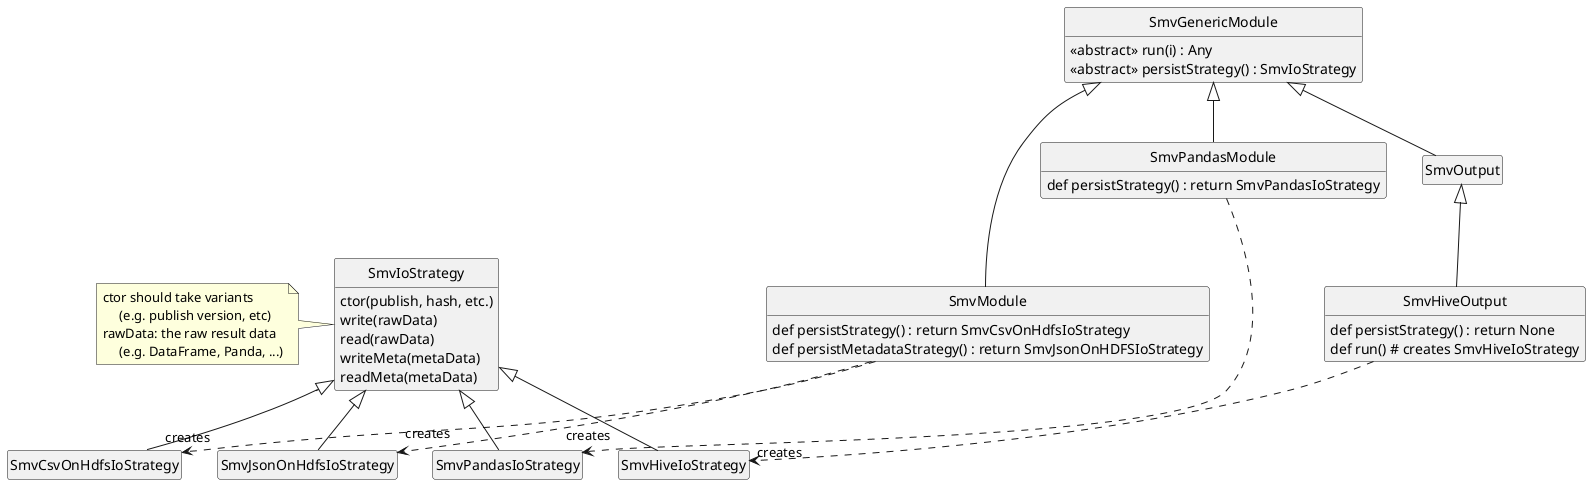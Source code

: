 @startuml

hide empty methods
hide empty fields
hide circle

together {
class SmvIoStrategy {
  ctor(publish, hash, etc.)
  write(rawData)
  read(rawData)
  writeMeta(metaData)
  readMeta(metaData)
}
note left: ctor should take variants\n     (e.g. publish version, etc)\nrawData: the raw result data\n     (e.g. DataFrame, Panda, ...)

class SmvCsvOnHdfsIoStrategy extends SmvIoStrategy
class SmvPandasIoStrategy extends SmvIoStrategy
class SmvHiveIoStrategy extends SmvIoStrategy
class SmvJsonOnHdfsIoStrategy extends SmvIoStrategy
}

class SmvGenericModule {
  <<abstract>> run(i) : Any
  <<abstract>> persistStrategy() : SmvIoStrategy
}

class SmvModule extends SmvGenericModule {
  def persistStrategy() : return SmvCsvOnHdfsIoStrategy
  def persistMetadataStrategy() : return SmvJsonOnHDFSIoStrategy
}
SmvModule ..> "creates" SmvCsvOnHdfsIoStrategy
SmvModule ..> "creates" SmvJsonOnHdfsIoStrategy

class SmvPandasModule extends SmvGenericModule {
  def persistStrategy() : return SmvPandasIoStrategy
}
SmvPandasModule ..> "creates" SmvPandasIoStrategy

class SmvHiveOutput extends SmvOutput {
  def persistStrategy() : return None
  def run() # creates SmvHiveIoStrategy
}
SmvHiveOutput ..> "creates" SmvHiveIoStrategy
class SmvOutput extends SmvGenericModule 
@enduml
